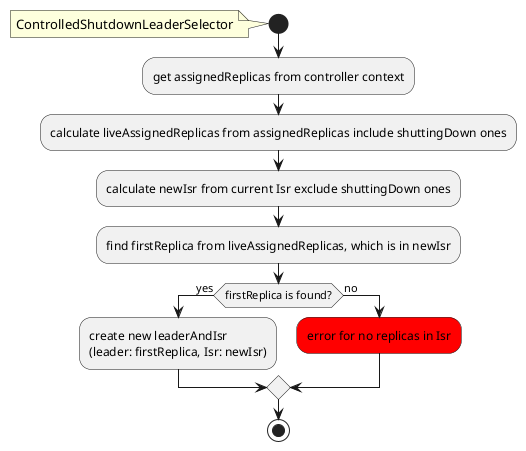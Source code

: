 @startuml
start
note left: ControlledShutdownLeaderSelector
:get assignedReplicas from controller context;
:calculate liveAssignedReplicas from assignedReplicas include shuttingDown ones;
:calculate newIsr from current Isr exclude shuttingDown ones;
:find firstReplica from liveAssignedReplicas, which is in newIsr;
if (firstReplica is found?) then (yes)
	:create new leaderAndIsr
	(leader: firstReplica, Isr: newIsr);
else (no)
	#Red:error for no replicas in Isr;
endif
stop
@enduml
